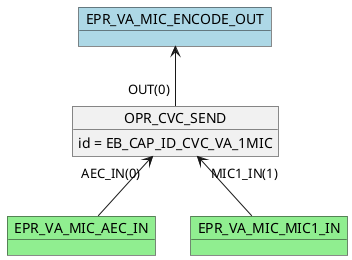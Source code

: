 @startuml

    object OPR_CVC_SEND
    OPR_CVC_SEND : id = EB_CAP_ID_CVC_VA_1MIC
    object EPR_VA_MIC_AEC_IN #lightgreen
    OPR_CVC_SEND "AEC_IN(0)" <-- EPR_VA_MIC_AEC_IN
    object EPR_VA_MIC_MIC1_IN #lightgreen
    OPR_CVC_SEND "MIC1_IN(1)" <-- EPR_VA_MIC_MIC1_IN
    object EPR_VA_MIC_ENCODE_OUT #lightblue
    EPR_VA_MIC_ENCODE_OUT <-- "OUT(0)" OPR_CVC_SEND
@enduml
